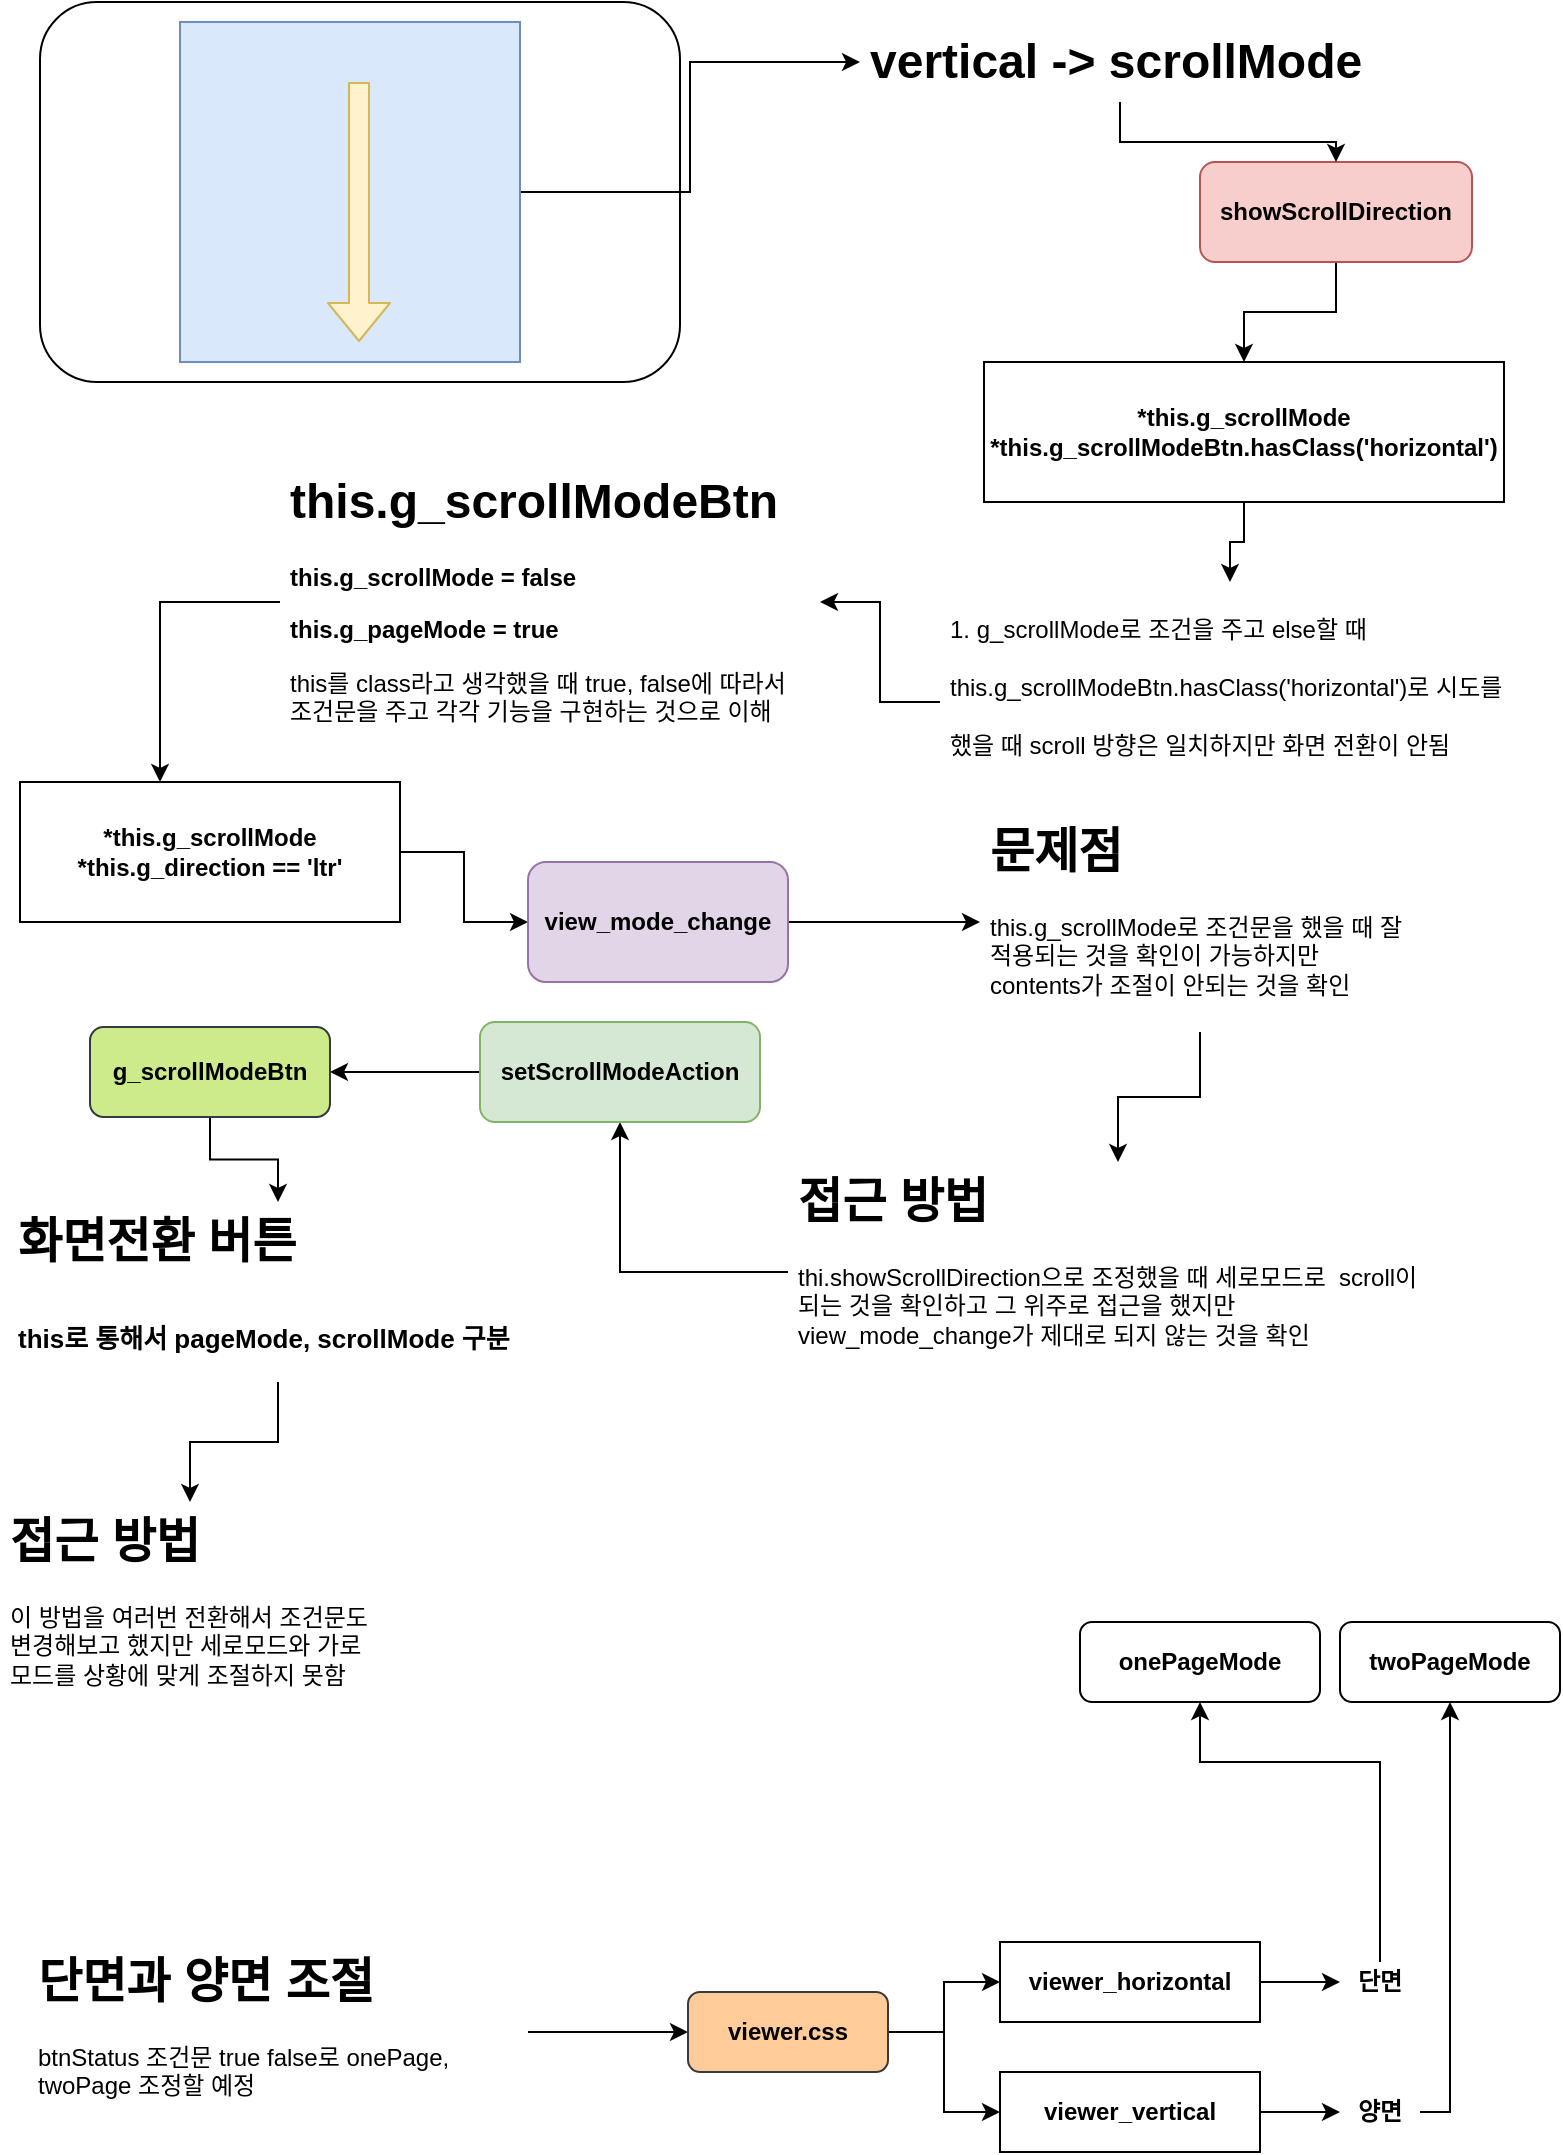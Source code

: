 <mxfile version="14.7.7" type="github">
  <diagram id="tSWVm6HiRhOxKwbYRqY0" name="Page-1">
    <mxGraphModel dx="1038" dy="547" grid="1" gridSize="10" guides="1" tooltips="1" connect="1" arrows="1" fold="1" page="1" pageScale="1" pageWidth="827" pageHeight="1169" math="0" shadow="0">
      <root>
        <mxCell id="0" />
        <mxCell id="1" parent="0" />
        <mxCell id="jwl9jESfJASTOGsGgfPj-1" value="" style="rounded=1;whiteSpace=wrap;html=1;" parent="1" vertex="1">
          <mxGeometry x="40" y="50" width="320" height="190" as="geometry" />
        </mxCell>
        <mxCell id="yPCP5B7cBlBc1tXpspPK-1" style="edgeStyle=orthogonalEdgeStyle;rounded=0;orthogonalLoop=1;jettySize=auto;html=1;entryX=0;entryY=0.5;entryDx=0;entryDy=0;" parent="1" source="jwl9jESfJASTOGsGgfPj-2" target="jwl9jESfJASTOGsGgfPj-7" edge="1">
          <mxGeometry relative="1" as="geometry" />
        </mxCell>
        <mxCell id="jwl9jESfJASTOGsGgfPj-2" value="" style="rounded=0;whiteSpace=wrap;html=1;fillColor=#dae8fc;strokeColor=#6c8ebf;" parent="1" vertex="1">
          <mxGeometry x="110" y="60" width="170" height="170" as="geometry" />
        </mxCell>
        <mxCell id="jwl9jESfJASTOGsGgfPj-3" value="" style="shape=flexArrow;endArrow=classic;html=1;fillColor=#fff2cc;strokeColor=#d6b656;" parent="1" edge="1">
          <mxGeometry width="50" height="50" relative="1" as="geometry">
            <mxPoint x="199.5" y="90" as="sourcePoint" />
            <mxPoint x="199.5" y="220" as="targetPoint" />
          </mxGeometry>
        </mxCell>
        <mxCell id="yPCP5B7cBlBc1tXpspPK-7" style="edgeStyle=orthogonalEdgeStyle;rounded=0;orthogonalLoop=1;jettySize=auto;html=1;entryX=0.5;entryY=0;entryDx=0;entryDy=0;" parent="1" source="jwl9jESfJASTOGsGgfPj-5" target="yPCP5B7cBlBc1tXpspPK-6" edge="1">
          <mxGeometry relative="1" as="geometry" />
        </mxCell>
        <mxCell id="jwl9jESfJASTOGsGgfPj-5" value="&lt;b&gt;showScrollDirection&lt;/b&gt;" style="rounded=1;whiteSpace=wrap;html=1;fillColor=#f8cecc;strokeColor=#b85450;" parent="1" vertex="1">
          <mxGeometry x="620" y="130" width="136" height="50" as="geometry" />
        </mxCell>
        <mxCell id="yPCP5B7cBlBc1tXpspPK-4" style="edgeStyle=orthogonalEdgeStyle;rounded=0;orthogonalLoop=1;jettySize=auto;html=1;entryX=0.5;entryY=0;entryDx=0;entryDy=0;" parent="1" source="jwl9jESfJASTOGsGgfPj-7" target="jwl9jESfJASTOGsGgfPj-5" edge="1">
          <mxGeometry relative="1" as="geometry" />
        </mxCell>
        <mxCell id="jwl9jESfJASTOGsGgfPj-7" value="&lt;h1&gt;&lt;span&gt;vertical -&amp;gt; scrollMode&lt;/span&gt;&lt;/h1&gt;" style="text;html=1;strokeColor=none;fillColor=none;spacing=5;spacingTop=-20;whiteSpace=wrap;overflow=hidden;rounded=0;" parent="1" vertex="1">
          <mxGeometry x="450" y="60" width="260" height="40" as="geometry" />
        </mxCell>
        <mxCell id="yPCP5B7cBlBc1tXpspPK-11" style="edgeStyle=orthogonalEdgeStyle;rounded=0;orthogonalLoop=1;jettySize=auto;html=1;entryX=1;entryY=0.5;entryDx=0;entryDy=0;" parent="1" source="yPCP5B7cBlBc1tXpspPK-3" target="yPCP5B7cBlBc1tXpspPK-9" edge="1">
          <mxGeometry relative="1" as="geometry" />
        </mxCell>
        <mxCell id="yPCP5B7cBlBc1tXpspPK-3" value="&lt;h1&gt;&lt;span style=&quot;font-size: 12px ; font-weight: 400&quot;&gt;1. g_scrollMode로 조건을 주고 else할 때 this.g_scrollModeBtn.hasClass(&#39;horizontal&#39;)로 시도를 했을 때 scroll 방향은 일치하지만 화면 전환이 안됨&amp;nbsp;&lt;/span&gt;&lt;/h1&gt;" style="text;html=1;strokeColor=none;fillColor=none;spacing=5;spacingTop=-20;whiteSpace=wrap;overflow=hidden;rounded=0;" parent="1" vertex="1">
          <mxGeometry x="490" y="340" width="290" height="120" as="geometry" />
        </mxCell>
        <mxCell id="yPCP5B7cBlBc1tXpspPK-5" style="edgeStyle=orthogonalEdgeStyle;rounded=0;orthogonalLoop=1;jettySize=auto;html=1;exitX=0.5;exitY=1;exitDx=0;exitDy=0;" parent="1" source="jwl9jESfJASTOGsGgfPj-5" target="jwl9jESfJASTOGsGgfPj-5" edge="1">
          <mxGeometry relative="1" as="geometry" />
        </mxCell>
        <mxCell id="yPCP5B7cBlBc1tXpspPK-8" style="edgeStyle=orthogonalEdgeStyle;rounded=0;orthogonalLoop=1;jettySize=auto;html=1;entryX=0.5;entryY=0;entryDx=0;entryDy=0;" parent="1" source="yPCP5B7cBlBc1tXpspPK-6" target="yPCP5B7cBlBc1tXpspPK-3" edge="1">
          <mxGeometry relative="1" as="geometry" />
        </mxCell>
        <mxCell id="yPCP5B7cBlBc1tXpspPK-6" value="&lt;b&gt;*this.g_scrollMode&lt;br&gt;*this.g_scrollModeBtn.hasClass(&#39;horizontal&#39;)&lt;/b&gt;" style="rounded=0;whiteSpace=wrap;html=1;" parent="1" vertex="1">
          <mxGeometry x="512" y="230" width="260" height="70" as="geometry" />
        </mxCell>
        <mxCell id="yPCP5B7cBlBc1tXpspPK-16" style="edgeStyle=orthogonalEdgeStyle;rounded=0;orthogonalLoop=1;jettySize=auto;html=1;" parent="1" source="yPCP5B7cBlBc1tXpspPK-9" target="yPCP5B7cBlBc1tXpspPK-12" edge="1">
          <mxGeometry relative="1" as="geometry">
            <Array as="points">
              <mxPoint x="100" y="350" />
            </Array>
          </mxGeometry>
        </mxCell>
        <mxCell id="yPCP5B7cBlBc1tXpspPK-9" value="&lt;h1&gt;this.g_scrollModeBtn&lt;/h1&gt;&lt;p&gt;&lt;b&gt;this.g_scrollMode = false&lt;/b&gt;&lt;/p&gt;&lt;p&gt;&lt;b&gt;this.g_pageMode = true&amp;nbsp;&lt;/b&gt;&lt;/p&gt;&lt;p&gt;this를 class라고 생각했을 때 true, false에 따라서 조건문을 주고 각각 기능을 구현하는 것으로 이해&lt;/p&gt;" style="text;html=1;strokeColor=none;fillColor=none;spacing=5;spacingTop=-20;whiteSpace=wrap;overflow=hidden;rounded=0;" parent="1" vertex="1">
          <mxGeometry x="160" y="280" width="270" height="140" as="geometry" />
        </mxCell>
        <mxCell id="4aavXAtbLAsdFWmjOT5o-2" style="edgeStyle=orthogonalEdgeStyle;rounded=0;orthogonalLoop=1;jettySize=auto;html=1;entryX=0;entryY=0.5;entryDx=0;entryDy=0;" edge="1" parent="1" source="yPCP5B7cBlBc1tXpspPK-12" target="4aavXAtbLAsdFWmjOT5o-1">
          <mxGeometry relative="1" as="geometry" />
        </mxCell>
        <mxCell id="yPCP5B7cBlBc1tXpspPK-12" value="&lt;b&gt;*this.g_scrollMode&lt;br&gt;*this.g_direction == &#39;ltr&#39;&lt;/b&gt;" style="rounded=0;whiteSpace=wrap;html=1;" parent="1" vertex="1">
          <mxGeometry x="30" y="440" width="190" height="70" as="geometry" />
        </mxCell>
        <mxCell id="4aavXAtbLAsdFWmjOT5o-4" style="edgeStyle=orthogonalEdgeStyle;rounded=0;orthogonalLoop=1;jettySize=auto;html=1;entryX=0;entryY=0.5;entryDx=0;entryDy=0;" edge="1" parent="1" source="4aavXAtbLAsdFWmjOT5o-1" target="4aavXAtbLAsdFWmjOT5o-3">
          <mxGeometry relative="1" as="geometry" />
        </mxCell>
        <mxCell id="4aavXAtbLAsdFWmjOT5o-1" value="&lt;b&gt;view_mode_change&lt;/b&gt;" style="rounded=1;whiteSpace=wrap;html=1;fillColor=#e1d5e7;strokeColor=#9673a6;" vertex="1" parent="1">
          <mxGeometry x="284" y="480" width="130" height="60" as="geometry" />
        </mxCell>
        <mxCell id="4aavXAtbLAsdFWmjOT5o-6" style="edgeStyle=orthogonalEdgeStyle;rounded=0;orthogonalLoop=1;jettySize=auto;html=1;entryX=0.5;entryY=0;entryDx=0;entryDy=0;" edge="1" parent="1" source="4aavXAtbLAsdFWmjOT5o-3" target="4aavXAtbLAsdFWmjOT5o-5">
          <mxGeometry relative="1" as="geometry" />
        </mxCell>
        <mxCell id="4aavXAtbLAsdFWmjOT5o-3" value="&lt;h1&gt;문제점&lt;/h1&gt;&lt;p&gt;this.g_scrollMode로 조건문을 했을 때 잘적용되는 것을 확인이 가능하지만 contents가 조절이 안되는 것을 확인&amp;nbsp;&lt;/p&gt;" style="text;html=1;strokeColor=none;fillColor=none;spacing=5;spacingTop=-20;whiteSpace=wrap;overflow=hidden;rounded=0;" vertex="1" parent="1">
          <mxGeometry x="510" y="455" width="220" height="110" as="geometry" />
        </mxCell>
        <mxCell id="4aavXAtbLAsdFWmjOT5o-9" style="edgeStyle=orthogonalEdgeStyle;rounded=0;orthogonalLoop=1;jettySize=auto;html=1;" edge="1" parent="1" source="4aavXAtbLAsdFWmjOT5o-5" target="4aavXAtbLAsdFWmjOT5o-7">
          <mxGeometry relative="1" as="geometry" />
        </mxCell>
        <mxCell id="4aavXAtbLAsdFWmjOT5o-5" value="&lt;h1&gt;접근 방법&lt;/h1&gt;&lt;p&gt;thi.showScrollDirection으로 조정했을 때 세로모드로&amp;nbsp; scroll이 되는 것을 확인하고 그 위주로 접근을 했지만 view_mode_change가 제대로 되지 않는 것을 확인&lt;/p&gt;" style="text;html=1;strokeColor=none;fillColor=none;spacing=5;spacingTop=-20;whiteSpace=wrap;overflow=hidden;rounded=0;" vertex="1" parent="1">
          <mxGeometry x="414" y="630" width="330" height="110" as="geometry" />
        </mxCell>
        <mxCell id="4aavXAtbLAsdFWmjOT5o-11" style="edgeStyle=orthogonalEdgeStyle;rounded=0;orthogonalLoop=1;jettySize=auto;html=1;" edge="1" parent="1" source="4aavXAtbLAsdFWmjOT5o-7" target="4aavXAtbLAsdFWmjOT5o-10">
          <mxGeometry relative="1" as="geometry" />
        </mxCell>
        <mxCell id="4aavXAtbLAsdFWmjOT5o-7" value="&lt;b&gt;setScrollModeAction&lt;/b&gt;" style="rounded=1;whiteSpace=wrap;html=1;fillColor=#d5e8d4;strokeColor=#82b366;" vertex="1" parent="1">
          <mxGeometry x="260" y="560" width="140" height="50" as="geometry" />
        </mxCell>
        <mxCell id="4aavXAtbLAsdFWmjOT5o-17" style="edgeStyle=orthogonalEdgeStyle;rounded=0;orthogonalLoop=1;jettySize=auto;html=1;" edge="1" parent="1" source="4aavXAtbLAsdFWmjOT5o-8" target="4aavXAtbLAsdFWmjOT5o-16">
          <mxGeometry relative="1" as="geometry" />
        </mxCell>
        <mxCell id="4aavXAtbLAsdFWmjOT5o-8" value="&lt;h1&gt;단면과 양면 조절&amp;nbsp;&lt;/h1&gt;&lt;p&gt;btnStatus 조건문 true false로 onePage, twoPage 조정할 예정&amp;nbsp;&lt;/p&gt;" style="text;html=1;strokeColor=none;fillColor=none;spacing=5;spacingTop=-20;whiteSpace=wrap;overflow=hidden;rounded=0;" vertex="1" parent="1">
          <mxGeometry x="34" y="1020" width="250" height="90" as="geometry" />
        </mxCell>
        <mxCell id="4aavXAtbLAsdFWmjOT5o-13" style="edgeStyle=orthogonalEdgeStyle;rounded=0;orthogonalLoop=1;jettySize=auto;html=1;entryX=0.5;entryY=0;entryDx=0;entryDy=0;" edge="1" parent="1" source="4aavXAtbLAsdFWmjOT5o-10" target="4aavXAtbLAsdFWmjOT5o-12">
          <mxGeometry relative="1" as="geometry">
            <mxPoint x="160" y="748" as="targetPoint" />
          </mxGeometry>
        </mxCell>
        <mxCell id="4aavXAtbLAsdFWmjOT5o-10" value="&lt;b&gt;g_scrollModeBtn&lt;/b&gt;" style="rounded=1;whiteSpace=wrap;html=1;fillColor=#cdeb8b;strokeColor=#36393d;" vertex="1" parent="1">
          <mxGeometry x="65" y="562.5" width="120" height="45" as="geometry" />
        </mxCell>
        <mxCell id="4aavXAtbLAsdFWmjOT5o-15" style="edgeStyle=orthogonalEdgeStyle;rounded=0;orthogonalLoop=1;jettySize=auto;html=1;entryX=0.5;entryY=0;entryDx=0;entryDy=0;" edge="1" parent="1" source="4aavXAtbLAsdFWmjOT5o-12" target="4aavXAtbLAsdFWmjOT5o-14">
          <mxGeometry relative="1" as="geometry" />
        </mxCell>
        <mxCell id="4aavXAtbLAsdFWmjOT5o-12" value="&lt;h1&gt;&lt;span&gt;화면전환 버튼&amp;nbsp;&lt;/span&gt;&lt;/h1&gt;&lt;h1&gt;&lt;span style=&quot;font-size: 13px&quot;&gt;this로 통해서 pageMode, scrollMode 구분&lt;/span&gt;&lt;/h1&gt;" style="text;html=1;strokeColor=none;fillColor=none;spacing=5;spacingTop=-20;whiteSpace=wrap;overflow=hidden;rounded=0;" vertex="1" parent="1">
          <mxGeometry x="24" y="650" width="270" height="90" as="geometry" />
        </mxCell>
        <mxCell id="4aavXAtbLAsdFWmjOT5o-14" value="&lt;h1&gt;접근 방법&lt;/h1&gt;&lt;p&gt;이 방법을 여러번 전환해서 조건문도 변경해보고 했지만 세로모드와 가로모드를 상황에 맞게 조절하지 못함&amp;nbsp;&lt;/p&gt;" style="text;html=1;strokeColor=none;fillColor=none;spacing=5;spacingTop=-20;whiteSpace=wrap;overflow=hidden;rounded=0;" vertex="1" parent="1">
          <mxGeometry x="20" y="800" width="190" height="120" as="geometry" />
        </mxCell>
        <mxCell id="4aavXAtbLAsdFWmjOT5o-20" style="edgeStyle=orthogonalEdgeStyle;rounded=0;orthogonalLoop=1;jettySize=auto;html=1;entryX=0;entryY=0.5;entryDx=0;entryDy=0;" edge="1" parent="1" source="4aavXAtbLAsdFWmjOT5o-16" target="4aavXAtbLAsdFWmjOT5o-18">
          <mxGeometry relative="1" as="geometry" />
        </mxCell>
        <mxCell id="4aavXAtbLAsdFWmjOT5o-21" style="edgeStyle=orthogonalEdgeStyle;rounded=0;orthogonalLoop=1;jettySize=auto;html=1;entryX=0;entryY=0.5;entryDx=0;entryDy=0;" edge="1" parent="1" source="4aavXAtbLAsdFWmjOT5o-16" target="4aavXAtbLAsdFWmjOT5o-19">
          <mxGeometry relative="1" as="geometry" />
        </mxCell>
        <mxCell id="4aavXAtbLAsdFWmjOT5o-16" value="&lt;b&gt;viewer.css&lt;/b&gt;" style="rounded=1;whiteSpace=wrap;html=1;fillColor=#ffcc99;strokeColor=#36393d;" vertex="1" parent="1">
          <mxGeometry x="364" y="1045" width="100" height="40" as="geometry" />
        </mxCell>
        <mxCell id="4aavXAtbLAsdFWmjOT5o-23" style="edgeStyle=orthogonalEdgeStyle;rounded=0;orthogonalLoop=1;jettySize=auto;html=1;" edge="1" parent="1" source="4aavXAtbLAsdFWmjOT5o-18" target="4aavXAtbLAsdFWmjOT5o-22">
          <mxGeometry relative="1" as="geometry" />
        </mxCell>
        <mxCell id="4aavXAtbLAsdFWmjOT5o-18" value="&lt;b&gt;viewer_horizontal&lt;/b&gt;" style="rounded=0;whiteSpace=wrap;html=1;" vertex="1" parent="1">
          <mxGeometry x="520" y="1020" width="130" height="40" as="geometry" />
        </mxCell>
        <mxCell id="4aavXAtbLAsdFWmjOT5o-25" style="edgeStyle=orthogonalEdgeStyle;rounded=0;orthogonalLoop=1;jettySize=auto;html=1;entryX=0;entryY=0.5;entryDx=0;entryDy=0;" edge="1" parent="1" source="4aavXAtbLAsdFWmjOT5o-19" target="4aavXAtbLAsdFWmjOT5o-24">
          <mxGeometry relative="1" as="geometry" />
        </mxCell>
        <mxCell id="4aavXAtbLAsdFWmjOT5o-19" value="&lt;b&gt;viewer_vertical&lt;/b&gt;" style="rounded=0;whiteSpace=wrap;html=1;" vertex="1" parent="1">
          <mxGeometry x="520" y="1085" width="130" height="40" as="geometry" />
        </mxCell>
        <mxCell id="4aavXAtbLAsdFWmjOT5o-27" style="edgeStyle=orthogonalEdgeStyle;rounded=0;orthogonalLoop=1;jettySize=auto;html=1;entryX=0.5;entryY=1;entryDx=0;entryDy=0;" edge="1" parent="1" source="4aavXAtbLAsdFWmjOT5o-22" target="4aavXAtbLAsdFWmjOT5o-26">
          <mxGeometry relative="1" as="geometry">
            <Array as="points">
              <mxPoint x="710" y="930" />
              <mxPoint x="620" y="930" />
            </Array>
          </mxGeometry>
        </mxCell>
        <mxCell id="4aavXAtbLAsdFWmjOT5o-22" value="&lt;b&gt;단면&lt;/b&gt;" style="text;html=1;strokeColor=none;fillColor=none;align=center;verticalAlign=middle;whiteSpace=wrap;rounded=0;" vertex="1" parent="1">
          <mxGeometry x="690" y="1030" width="40" height="20" as="geometry" />
        </mxCell>
        <mxCell id="4aavXAtbLAsdFWmjOT5o-29" style="edgeStyle=orthogonalEdgeStyle;rounded=0;orthogonalLoop=1;jettySize=auto;html=1;entryX=0.5;entryY=1;entryDx=0;entryDy=0;" edge="1" parent="1" source="4aavXAtbLAsdFWmjOT5o-24" target="4aavXAtbLAsdFWmjOT5o-28">
          <mxGeometry relative="1" as="geometry">
            <Array as="points">
              <mxPoint x="745" y="1105" />
            </Array>
          </mxGeometry>
        </mxCell>
        <mxCell id="4aavXAtbLAsdFWmjOT5o-24" value="&lt;b&gt;양면&lt;/b&gt;" style="text;html=1;strokeColor=none;fillColor=none;align=center;verticalAlign=middle;whiteSpace=wrap;rounded=0;" vertex="1" parent="1">
          <mxGeometry x="690" y="1095" width="40" height="20" as="geometry" />
        </mxCell>
        <mxCell id="4aavXAtbLAsdFWmjOT5o-26" value="&lt;b&gt;onePageMode&lt;/b&gt;" style="rounded=1;whiteSpace=wrap;html=1;" vertex="1" parent="1">
          <mxGeometry x="560" y="860" width="120" height="40" as="geometry" />
        </mxCell>
        <mxCell id="4aavXAtbLAsdFWmjOT5o-28" value="&lt;b&gt;twoPageMode&lt;/b&gt;" style="rounded=1;whiteSpace=wrap;html=1;" vertex="1" parent="1">
          <mxGeometry x="690" y="860" width="110" height="40" as="geometry" />
        </mxCell>
      </root>
    </mxGraphModel>
  </diagram>
</mxfile>
